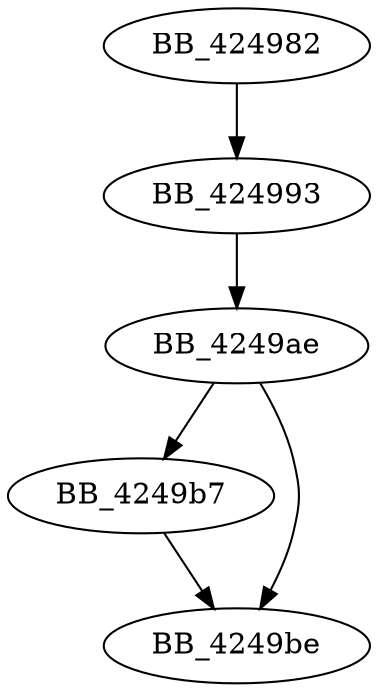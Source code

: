 DiGraph ___crtGetStringTypeA{
BB_424982->BB_424993
BB_424993->BB_4249ae
BB_4249ae->BB_4249b7
BB_4249ae->BB_4249be
BB_4249b7->BB_4249be
}
